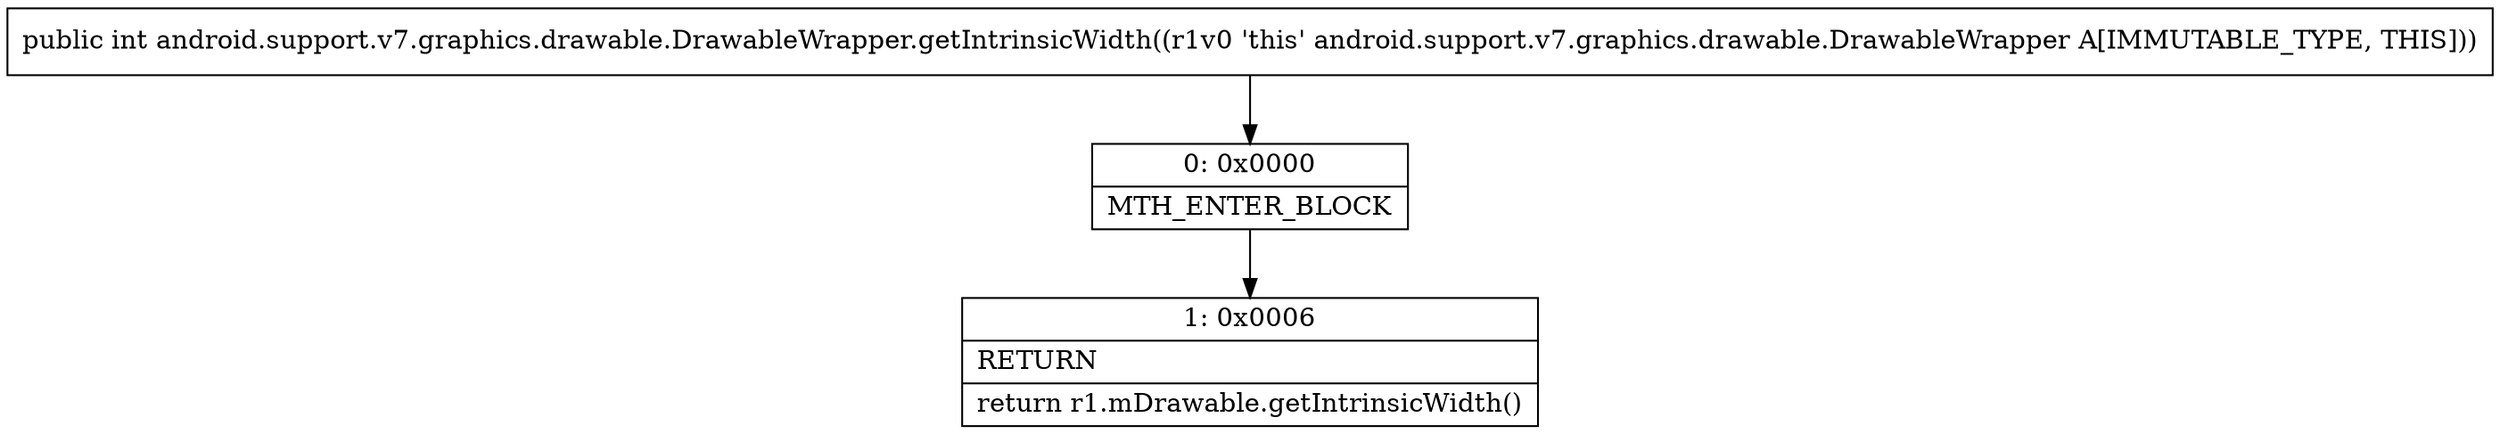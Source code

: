 digraph "CFG forandroid.support.v7.graphics.drawable.DrawableWrapper.getIntrinsicWidth()I" {
Node_0 [shape=record,label="{0\:\ 0x0000|MTH_ENTER_BLOCK\l}"];
Node_1 [shape=record,label="{1\:\ 0x0006|RETURN\l|return r1.mDrawable.getIntrinsicWidth()\l}"];
MethodNode[shape=record,label="{public int android.support.v7.graphics.drawable.DrawableWrapper.getIntrinsicWidth((r1v0 'this' android.support.v7.graphics.drawable.DrawableWrapper A[IMMUTABLE_TYPE, THIS])) }"];
MethodNode -> Node_0;
Node_0 -> Node_1;
}

